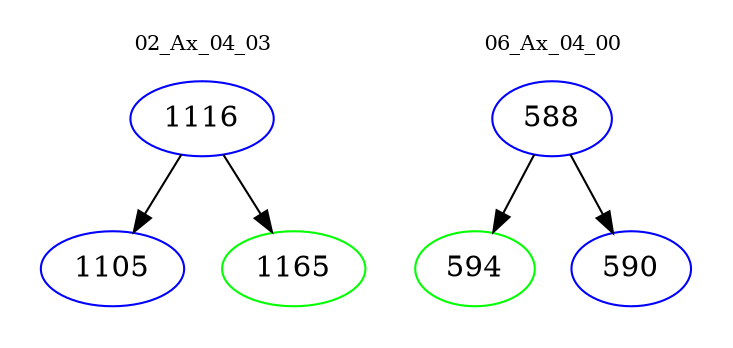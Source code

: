 digraph{
subgraph cluster_0 {
color = white
label = "02_Ax_04_03";
fontsize=10;
T0_1116 [label="1116", color="blue"]
T0_1116 -> T0_1105 [color="black"]
T0_1105 [label="1105", color="blue"]
T0_1116 -> T0_1165 [color="black"]
T0_1165 [label="1165", color="green"]
}
subgraph cluster_1 {
color = white
label = "06_Ax_04_00";
fontsize=10;
T1_588 [label="588", color="blue"]
T1_588 -> T1_594 [color="black"]
T1_594 [label="594", color="green"]
T1_588 -> T1_590 [color="black"]
T1_590 [label="590", color="blue"]
}
}
